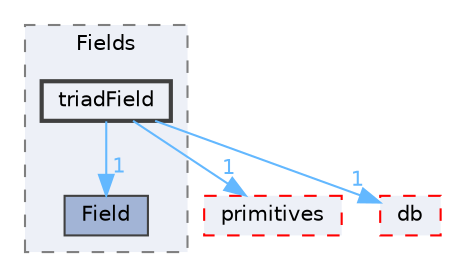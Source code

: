 digraph "src/OpenFOAM/fields/Fields/triadField"
{
 // LATEX_PDF_SIZE
  bgcolor="transparent";
  edge [fontname=Helvetica,fontsize=10,labelfontname=Helvetica,labelfontsize=10];
  node [fontname=Helvetica,fontsize=10,shape=box,height=0.2,width=0.4];
  compound=true
  subgraph clusterdir_7d364942a13d3ce50f6681364b448a98 {
    graph [ bgcolor="#edf0f7", pencolor="grey50", label="Fields", fontname=Helvetica,fontsize=10 style="filled,dashed", URL="dir_7d364942a13d3ce50f6681364b448a98.html",tooltip=""]
  dir_4ebd9bc21e2e523c28661f024575b5ba [label="Field", fillcolor="#a2b4d6", color="grey25", style="filled", URL="dir_4ebd9bc21e2e523c28661f024575b5ba.html",tooltip=""];
  dir_68c70ca47985b6a76f012a0b9d9f456d [label="triadField", fillcolor="#edf0f7", color="grey25", style="filled,bold", URL="dir_68c70ca47985b6a76f012a0b9d9f456d.html",tooltip=""];
  }
  dir_3e50f45338116b169052b428016851aa [label="primitives", fillcolor="#edf0f7", color="red", style="filled,dashed", URL="dir_3e50f45338116b169052b428016851aa.html",tooltip=""];
  dir_63c634f7a7cfd679ac26c67fb30fc32f [label="db", fillcolor="#edf0f7", color="red", style="filled,dashed", URL="dir_63c634f7a7cfd679ac26c67fb30fc32f.html",tooltip=""];
  dir_68c70ca47985b6a76f012a0b9d9f456d->dir_3e50f45338116b169052b428016851aa [headlabel="1", labeldistance=1.5 headhref="dir_004117_003069.html" href="dir_004117_003069.html" color="steelblue1" fontcolor="steelblue1"];
  dir_68c70ca47985b6a76f012a0b9d9f456d->dir_4ebd9bc21e2e523c28661f024575b5ba [headlabel="1", labeldistance=1.5 headhref="dir_004117_001319.html" href="dir_004117_001319.html" color="steelblue1" fontcolor="steelblue1"];
  dir_68c70ca47985b6a76f012a0b9d9f456d->dir_63c634f7a7cfd679ac26c67fb30fc32f [headlabel="1", labeldistance=1.5 headhref="dir_004117_000817.html" href="dir_004117_000817.html" color="steelblue1" fontcolor="steelblue1"];
}
